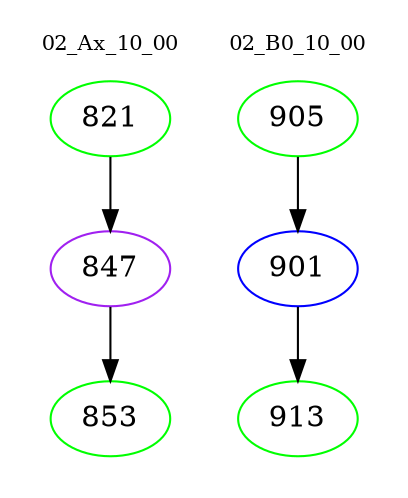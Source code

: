 digraph{
subgraph cluster_0 {
color = white
label = "02_Ax_10_00";
fontsize=10;
T0_821 [label="821", color="green"]
T0_821 -> T0_847 [color="black"]
T0_847 [label="847", color="purple"]
T0_847 -> T0_853 [color="black"]
T0_853 [label="853", color="green"]
}
subgraph cluster_1 {
color = white
label = "02_B0_10_00";
fontsize=10;
T1_905 [label="905", color="green"]
T1_905 -> T1_901 [color="black"]
T1_901 [label="901", color="blue"]
T1_901 -> T1_913 [color="black"]
T1_913 [label="913", color="green"]
}
}
